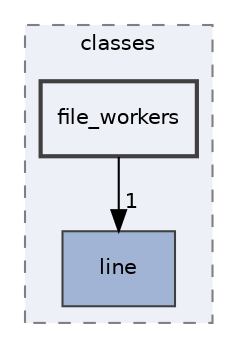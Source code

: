 digraph "C:/Users/Nikola/CLionProjects/OOP_RE/Text_Processor/classes/file_workers"
{
 // LATEX_PDF_SIZE
  edge [fontname="Helvetica",fontsize="10",labelfontname="Helvetica",labelfontsize="10"];
  node [fontname="Helvetica",fontsize="10",shape=record];
  compound=true
  subgraph clusterdir_91f4556948e037aed8d4b2d8ffe3ce09 {
    graph [ bgcolor="#edf0f7", pencolor="grey50", style="filled,dashed,", label="classes", fontname="Helvetica", fontsize="10", URL="dir_91f4556948e037aed8d4b2d8ffe3ce09.html"]
  dir_e4b40bf4380700b985ab9d831038dbcb [shape=box, label="line", style="filled,", fillcolor="#a2b4d6", color="grey25", URL="dir_e4b40bf4380700b985ab9d831038dbcb.html"];
  dir_63a0832c11657b89bad66750e4b799c7 [shape=box, label="file_workers", style="filled,bold,", fillcolor="#edf0f7", color="grey25", URL="dir_63a0832c11657b89bad66750e4b799c7.html"];
  }
  dir_63a0832c11657b89bad66750e4b799c7->dir_e4b40bf4380700b985ab9d831038dbcb [headlabel="1", labeldistance=1.5 headhref="dir_000008_000009.html"];
}
